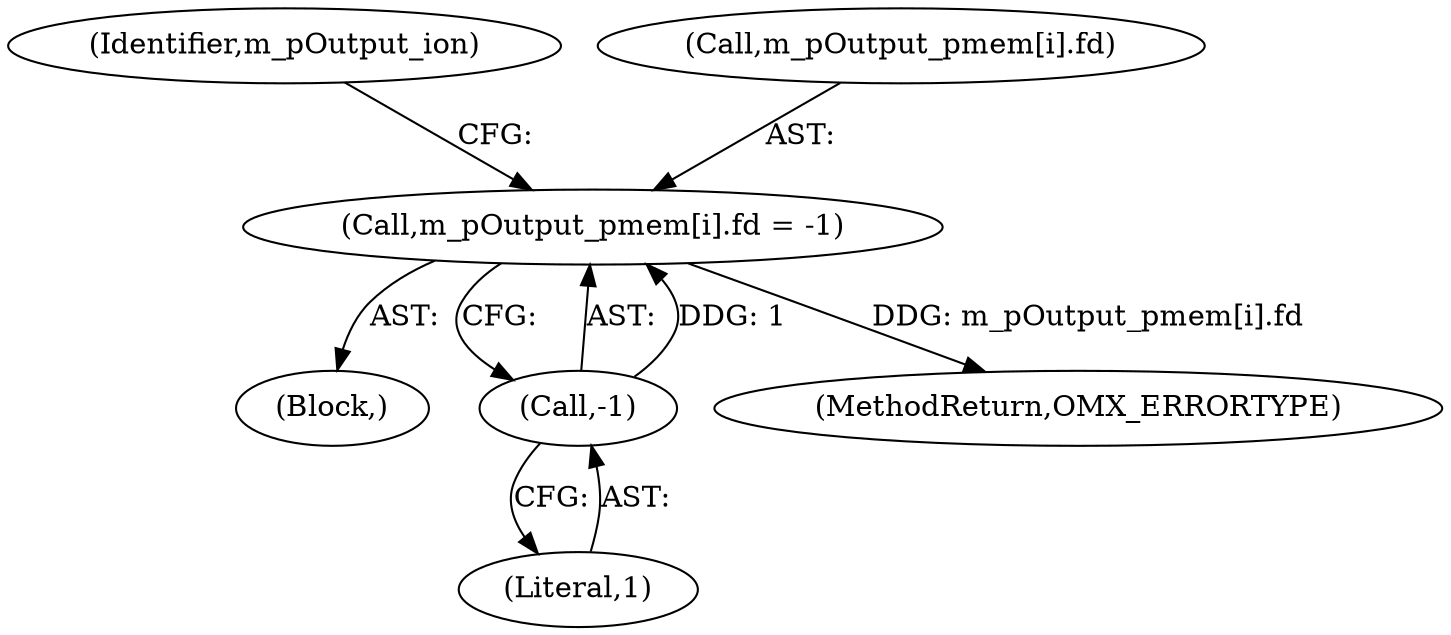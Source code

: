 digraph "0_Android_7558d03e6498e970b761aa44fff6b2c659202d95_2@array" {
"1000297" [label="(Call,m_pOutput_pmem[i].fd = -1)"];
"1000303" [label="(Call,-1)"];
"1000303" [label="(Call,-1)"];
"1000308" [label="(Identifier,m_pOutput_ion)"];
"1000304" [label="(Literal,1)"];
"1000297" [label="(Call,m_pOutput_pmem[i].fd = -1)"];
"1000256" [label="(Block,)"];
"1000651" [label="(MethodReturn,OMX_ERRORTYPE)"];
"1000298" [label="(Call,m_pOutput_pmem[i].fd)"];
"1000297" -> "1000256"  [label="AST: "];
"1000297" -> "1000303"  [label="CFG: "];
"1000298" -> "1000297"  [label="AST: "];
"1000303" -> "1000297"  [label="AST: "];
"1000308" -> "1000297"  [label="CFG: "];
"1000297" -> "1000651"  [label="DDG: m_pOutput_pmem[i].fd"];
"1000303" -> "1000297"  [label="DDG: 1"];
"1000303" -> "1000304"  [label="CFG: "];
"1000304" -> "1000303"  [label="AST: "];
}
